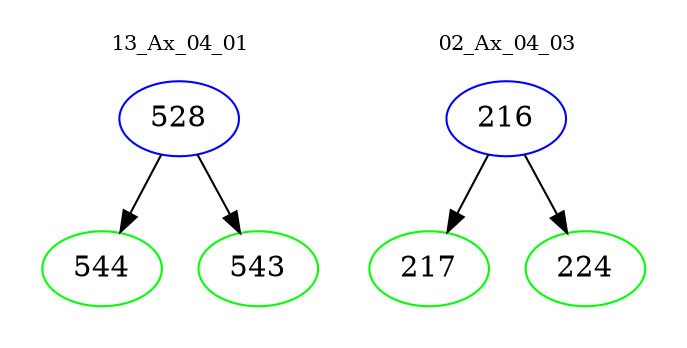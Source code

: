 digraph{
subgraph cluster_0 {
color = white
label = "13_Ax_04_01";
fontsize=10;
T0_528 [label="528", color="blue"]
T0_528 -> T0_544 [color="black"]
T0_544 [label="544", color="green"]
T0_528 -> T0_543 [color="black"]
T0_543 [label="543", color="green"]
}
subgraph cluster_1 {
color = white
label = "02_Ax_04_03";
fontsize=10;
T1_216 [label="216", color="blue"]
T1_216 -> T1_217 [color="black"]
T1_217 [label="217", color="green"]
T1_216 -> T1_224 [color="black"]
T1_224 [label="224", color="green"]
}
}
